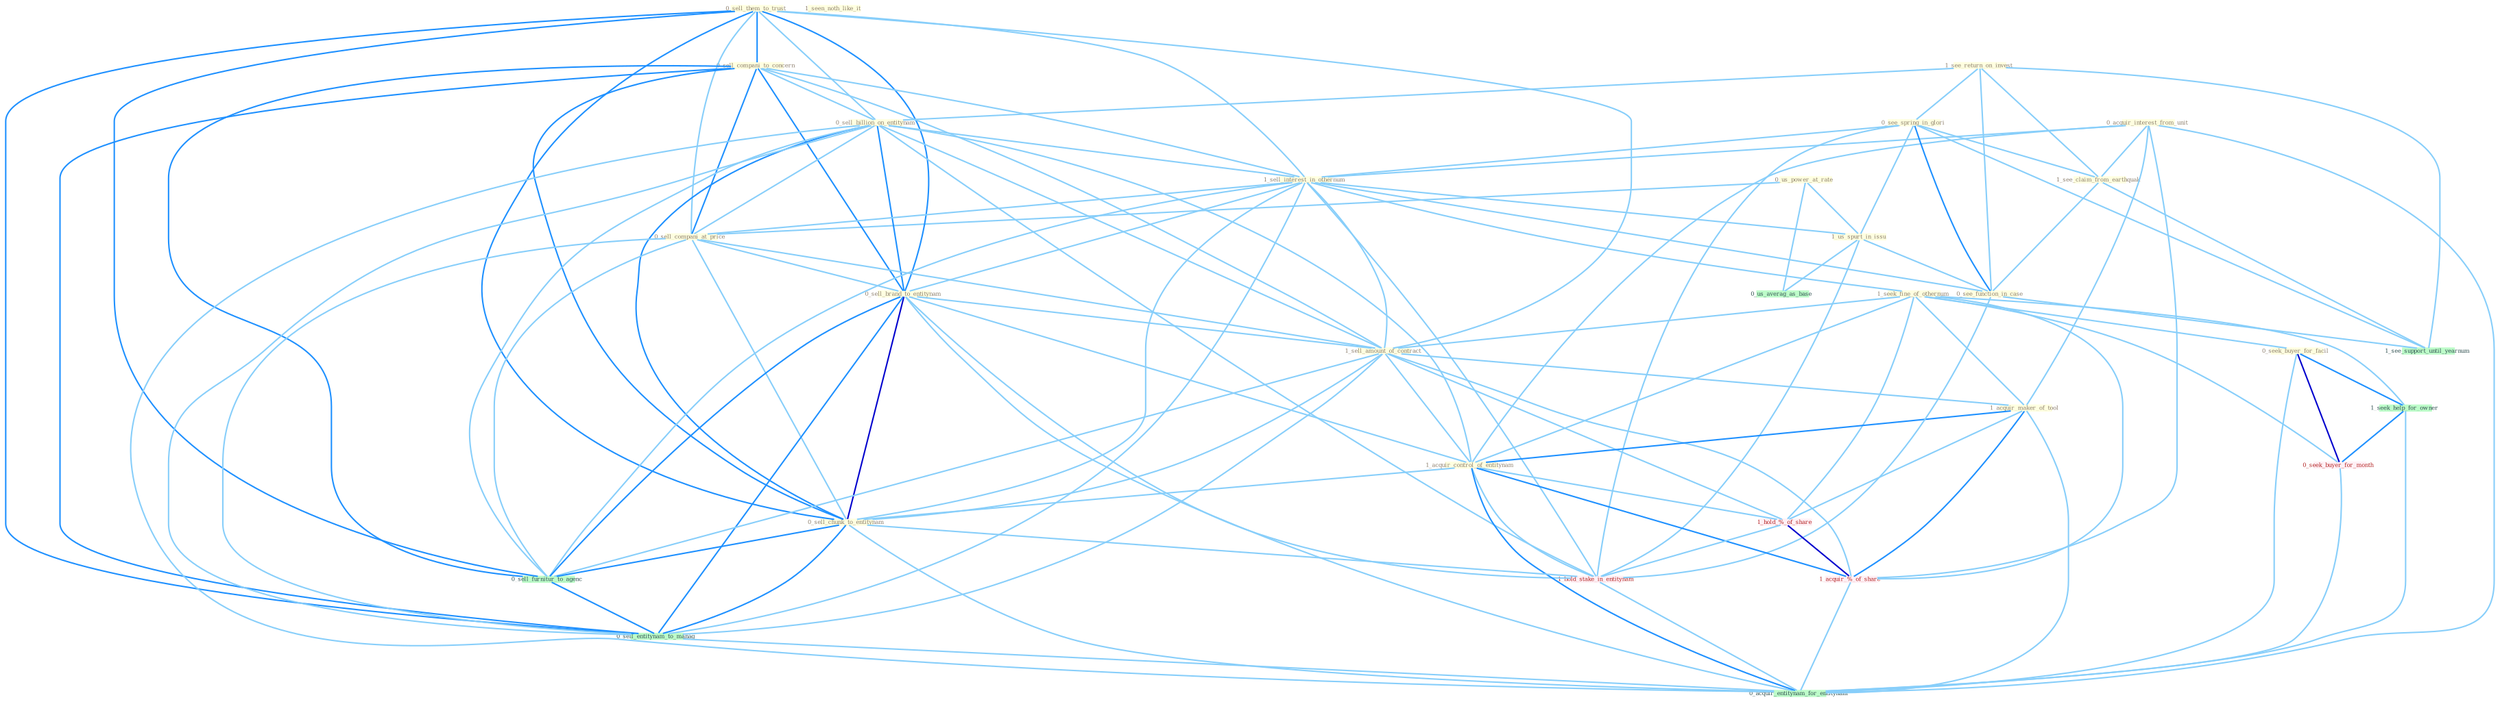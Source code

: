 Graph G{ 
    node
    [shape=polygon,style=filled,width=.5,height=.06,color="#BDFCC9",fixedsize=true,fontsize=4,
    fontcolor="#2f4f4f"];
    {node
    [color="#ffffe0", fontcolor="#8b7d6b"] "0_us_power_at_rate " "0_acquir_interest_from_unit " "0_sell_them_to_trust " "1_see_return_on_invest " "0_sell_compani_to_concern " "0_see_spring_in_glori " "0_sell_billion_on_entitynam " "1_sell_interest_in_othernum " "1_seek_fine_of_othernum " "1_us_spurt_in_issu " "0_seek_buyer_for_facil " "1_see_claim_from_earthquak " "0_sell_compani_at_price " "0_sell_brand_to_entitynam " "1_sell_amount_of_contract " "1_acquir_maker_of_tool " "0_see_function_in_case " "1_acquir_control_of_entitynam " "0_sell_chunk_to_entitynam " "1_seen_noth_like_it "}
{node [color="#fff0f5", fontcolor="#b22222"] "1_hold_%_of_share " "1_hold_stake_in_entitynam " "0_seek_buyer_for_month " "1_acquir_%_of_share "}
edge [color="#B0E2FF"];

	"0_us_power_at_rate " -- "1_us_spurt_in_issu " [w="1", color="#87cefa" ];
	"0_us_power_at_rate " -- "0_sell_compani_at_price " [w="1", color="#87cefa" ];
	"0_us_power_at_rate " -- "0_us_averag_as_base " [w="1", color="#87cefa" ];
	"0_acquir_interest_from_unit " -- "1_sell_interest_in_othernum " [w="1", color="#87cefa" ];
	"0_acquir_interest_from_unit " -- "1_see_claim_from_earthquak " [w="1", color="#87cefa" ];
	"0_acquir_interest_from_unit " -- "1_acquir_maker_of_tool " [w="1", color="#87cefa" ];
	"0_acquir_interest_from_unit " -- "1_acquir_control_of_entitynam " [w="1", color="#87cefa" ];
	"0_acquir_interest_from_unit " -- "1_acquir_%_of_share " [w="1", color="#87cefa" ];
	"0_acquir_interest_from_unit " -- "0_acquir_entitynam_for_entitynam " [w="1", color="#87cefa" ];
	"0_sell_them_to_trust " -- "0_sell_compani_to_concern " [w="2", color="#1e90ff" , len=0.8];
	"0_sell_them_to_trust " -- "0_sell_billion_on_entitynam " [w="1", color="#87cefa" ];
	"0_sell_them_to_trust " -- "1_sell_interest_in_othernum " [w="1", color="#87cefa" ];
	"0_sell_them_to_trust " -- "0_sell_compani_at_price " [w="1", color="#87cefa" ];
	"0_sell_them_to_trust " -- "0_sell_brand_to_entitynam " [w="2", color="#1e90ff" , len=0.8];
	"0_sell_them_to_trust " -- "1_sell_amount_of_contract " [w="1", color="#87cefa" ];
	"0_sell_them_to_trust " -- "0_sell_chunk_to_entitynam " [w="2", color="#1e90ff" , len=0.8];
	"0_sell_them_to_trust " -- "0_sell_furnitur_to_agenc " [w="2", color="#1e90ff" , len=0.8];
	"0_sell_them_to_trust " -- "0_sell_entitynam_to_manag " [w="2", color="#1e90ff" , len=0.8];
	"1_see_return_on_invest " -- "0_see_spring_in_glori " [w="1", color="#87cefa" ];
	"1_see_return_on_invest " -- "0_sell_billion_on_entitynam " [w="1", color="#87cefa" ];
	"1_see_return_on_invest " -- "1_see_claim_from_earthquak " [w="1", color="#87cefa" ];
	"1_see_return_on_invest " -- "0_see_function_in_case " [w="1", color="#87cefa" ];
	"1_see_return_on_invest " -- "1_see_support_until_yearnum " [w="1", color="#87cefa" ];
	"0_sell_compani_to_concern " -- "0_sell_billion_on_entitynam " [w="1", color="#87cefa" ];
	"0_sell_compani_to_concern " -- "1_sell_interest_in_othernum " [w="1", color="#87cefa" ];
	"0_sell_compani_to_concern " -- "0_sell_compani_at_price " [w="2", color="#1e90ff" , len=0.8];
	"0_sell_compani_to_concern " -- "0_sell_brand_to_entitynam " [w="2", color="#1e90ff" , len=0.8];
	"0_sell_compani_to_concern " -- "1_sell_amount_of_contract " [w="1", color="#87cefa" ];
	"0_sell_compani_to_concern " -- "0_sell_chunk_to_entitynam " [w="2", color="#1e90ff" , len=0.8];
	"0_sell_compani_to_concern " -- "0_sell_furnitur_to_agenc " [w="2", color="#1e90ff" , len=0.8];
	"0_sell_compani_to_concern " -- "0_sell_entitynam_to_manag " [w="2", color="#1e90ff" , len=0.8];
	"0_see_spring_in_glori " -- "1_sell_interest_in_othernum " [w="1", color="#87cefa" ];
	"0_see_spring_in_glori " -- "1_us_spurt_in_issu " [w="1", color="#87cefa" ];
	"0_see_spring_in_glori " -- "1_see_claim_from_earthquak " [w="1", color="#87cefa" ];
	"0_see_spring_in_glori " -- "0_see_function_in_case " [w="2", color="#1e90ff" , len=0.8];
	"0_see_spring_in_glori " -- "1_hold_stake_in_entitynam " [w="1", color="#87cefa" ];
	"0_see_spring_in_glori " -- "1_see_support_until_yearnum " [w="1", color="#87cefa" ];
	"0_sell_billion_on_entitynam " -- "1_sell_interest_in_othernum " [w="1", color="#87cefa" ];
	"0_sell_billion_on_entitynam " -- "0_sell_compani_at_price " [w="1", color="#87cefa" ];
	"0_sell_billion_on_entitynam " -- "0_sell_brand_to_entitynam " [w="2", color="#1e90ff" , len=0.8];
	"0_sell_billion_on_entitynam " -- "1_sell_amount_of_contract " [w="1", color="#87cefa" ];
	"0_sell_billion_on_entitynam " -- "1_acquir_control_of_entitynam " [w="1", color="#87cefa" ];
	"0_sell_billion_on_entitynam " -- "0_sell_chunk_to_entitynam " [w="2", color="#1e90ff" , len=0.8];
	"0_sell_billion_on_entitynam " -- "1_hold_stake_in_entitynam " [w="1", color="#87cefa" ];
	"0_sell_billion_on_entitynam " -- "0_sell_furnitur_to_agenc " [w="1", color="#87cefa" ];
	"0_sell_billion_on_entitynam " -- "0_sell_entitynam_to_manag " [w="1", color="#87cefa" ];
	"0_sell_billion_on_entitynam " -- "0_acquir_entitynam_for_entitynam " [w="1", color="#87cefa" ];
	"1_sell_interest_in_othernum " -- "1_seek_fine_of_othernum " [w="1", color="#87cefa" ];
	"1_sell_interest_in_othernum " -- "1_us_spurt_in_issu " [w="1", color="#87cefa" ];
	"1_sell_interest_in_othernum " -- "0_sell_compani_at_price " [w="1", color="#87cefa" ];
	"1_sell_interest_in_othernum " -- "0_sell_brand_to_entitynam " [w="1", color="#87cefa" ];
	"1_sell_interest_in_othernum " -- "1_sell_amount_of_contract " [w="1", color="#87cefa" ];
	"1_sell_interest_in_othernum " -- "0_see_function_in_case " [w="1", color="#87cefa" ];
	"1_sell_interest_in_othernum " -- "0_sell_chunk_to_entitynam " [w="1", color="#87cefa" ];
	"1_sell_interest_in_othernum " -- "1_hold_stake_in_entitynam " [w="1", color="#87cefa" ];
	"1_sell_interest_in_othernum " -- "0_sell_furnitur_to_agenc " [w="1", color="#87cefa" ];
	"1_sell_interest_in_othernum " -- "0_sell_entitynam_to_manag " [w="1", color="#87cefa" ];
	"1_seek_fine_of_othernum " -- "0_seek_buyer_for_facil " [w="1", color="#87cefa" ];
	"1_seek_fine_of_othernum " -- "1_sell_amount_of_contract " [w="1", color="#87cefa" ];
	"1_seek_fine_of_othernum " -- "1_acquir_maker_of_tool " [w="1", color="#87cefa" ];
	"1_seek_fine_of_othernum " -- "1_acquir_control_of_entitynam " [w="1", color="#87cefa" ];
	"1_seek_fine_of_othernum " -- "1_hold_%_of_share " [w="1", color="#87cefa" ];
	"1_seek_fine_of_othernum " -- "1_seek_help_for_owner " [w="1", color="#87cefa" ];
	"1_seek_fine_of_othernum " -- "0_seek_buyer_for_month " [w="1", color="#87cefa" ];
	"1_seek_fine_of_othernum " -- "1_acquir_%_of_share " [w="1", color="#87cefa" ];
	"1_us_spurt_in_issu " -- "0_see_function_in_case " [w="1", color="#87cefa" ];
	"1_us_spurt_in_issu " -- "1_hold_stake_in_entitynam " [w="1", color="#87cefa" ];
	"1_us_spurt_in_issu " -- "0_us_averag_as_base " [w="1", color="#87cefa" ];
	"0_seek_buyer_for_facil " -- "1_seek_help_for_owner " [w="2", color="#1e90ff" , len=0.8];
	"0_seek_buyer_for_facil " -- "0_seek_buyer_for_month " [w="3", color="#0000cd" , len=0.6];
	"0_seek_buyer_for_facil " -- "0_acquir_entitynam_for_entitynam " [w="1", color="#87cefa" ];
	"1_see_claim_from_earthquak " -- "0_see_function_in_case " [w="1", color="#87cefa" ];
	"1_see_claim_from_earthquak " -- "1_see_support_until_yearnum " [w="1", color="#87cefa" ];
	"0_sell_compani_at_price " -- "0_sell_brand_to_entitynam " [w="1", color="#87cefa" ];
	"0_sell_compani_at_price " -- "1_sell_amount_of_contract " [w="1", color="#87cefa" ];
	"0_sell_compani_at_price " -- "0_sell_chunk_to_entitynam " [w="1", color="#87cefa" ];
	"0_sell_compani_at_price " -- "0_sell_furnitur_to_agenc " [w="1", color="#87cefa" ];
	"0_sell_compani_at_price " -- "0_sell_entitynam_to_manag " [w="1", color="#87cefa" ];
	"0_sell_brand_to_entitynam " -- "1_sell_amount_of_contract " [w="1", color="#87cefa" ];
	"0_sell_brand_to_entitynam " -- "1_acquir_control_of_entitynam " [w="1", color="#87cefa" ];
	"0_sell_brand_to_entitynam " -- "0_sell_chunk_to_entitynam " [w="3", color="#0000cd" , len=0.6];
	"0_sell_brand_to_entitynam " -- "1_hold_stake_in_entitynam " [w="1", color="#87cefa" ];
	"0_sell_brand_to_entitynam " -- "0_sell_furnitur_to_agenc " [w="2", color="#1e90ff" , len=0.8];
	"0_sell_brand_to_entitynam " -- "0_sell_entitynam_to_manag " [w="2", color="#1e90ff" , len=0.8];
	"0_sell_brand_to_entitynam " -- "0_acquir_entitynam_for_entitynam " [w="1", color="#87cefa" ];
	"1_sell_amount_of_contract " -- "1_acquir_maker_of_tool " [w="1", color="#87cefa" ];
	"1_sell_amount_of_contract " -- "1_acquir_control_of_entitynam " [w="1", color="#87cefa" ];
	"1_sell_amount_of_contract " -- "0_sell_chunk_to_entitynam " [w="1", color="#87cefa" ];
	"1_sell_amount_of_contract " -- "1_hold_%_of_share " [w="1", color="#87cefa" ];
	"1_sell_amount_of_contract " -- "1_acquir_%_of_share " [w="1", color="#87cefa" ];
	"1_sell_amount_of_contract " -- "0_sell_furnitur_to_agenc " [w="1", color="#87cefa" ];
	"1_sell_amount_of_contract " -- "0_sell_entitynam_to_manag " [w="1", color="#87cefa" ];
	"1_acquir_maker_of_tool " -- "1_acquir_control_of_entitynam " [w="2", color="#1e90ff" , len=0.8];
	"1_acquir_maker_of_tool " -- "1_hold_%_of_share " [w="1", color="#87cefa" ];
	"1_acquir_maker_of_tool " -- "1_acquir_%_of_share " [w="2", color="#1e90ff" , len=0.8];
	"1_acquir_maker_of_tool " -- "0_acquir_entitynam_for_entitynam " [w="1", color="#87cefa" ];
	"0_see_function_in_case " -- "1_hold_stake_in_entitynam " [w="1", color="#87cefa" ];
	"0_see_function_in_case " -- "1_see_support_until_yearnum " [w="1", color="#87cefa" ];
	"1_acquir_control_of_entitynam " -- "0_sell_chunk_to_entitynam " [w="1", color="#87cefa" ];
	"1_acquir_control_of_entitynam " -- "1_hold_%_of_share " [w="1", color="#87cefa" ];
	"1_acquir_control_of_entitynam " -- "1_hold_stake_in_entitynam " [w="1", color="#87cefa" ];
	"1_acquir_control_of_entitynam " -- "1_acquir_%_of_share " [w="2", color="#1e90ff" , len=0.8];
	"1_acquir_control_of_entitynam " -- "0_acquir_entitynam_for_entitynam " [w="2", color="#1e90ff" , len=0.8];
	"0_sell_chunk_to_entitynam " -- "1_hold_stake_in_entitynam " [w="1", color="#87cefa" ];
	"0_sell_chunk_to_entitynam " -- "0_sell_furnitur_to_agenc " [w="2", color="#1e90ff" , len=0.8];
	"0_sell_chunk_to_entitynam " -- "0_sell_entitynam_to_manag " [w="2", color="#1e90ff" , len=0.8];
	"0_sell_chunk_to_entitynam " -- "0_acquir_entitynam_for_entitynam " [w="1", color="#87cefa" ];
	"1_hold_%_of_share " -- "1_hold_stake_in_entitynam " [w="1", color="#87cefa" ];
	"1_hold_%_of_share " -- "1_acquir_%_of_share " [w="3", color="#0000cd" , len=0.6];
	"1_hold_stake_in_entitynam " -- "0_acquir_entitynam_for_entitynam " [w="1", color="#87cefa" ];
	"1_seek_help_for_owner " -- "0_seek_buyer_for_month " [w="2", color="#1e90ff" , len=0.8];
	"1_seek_help_for_owner " -- "0_acquir_entitynam_for_entitynam " [w="1", color="#87cefa" ];
	"0_seek_buyer_for_month " -- "0_acquir_entitynam_for_entitynam " [w="1", color="#87cefa" ];
	"1_acquir_%_of_share " -- "0_acquir_entitynam_for_entitynam " [w="1", color="#87cefa" ];
	"0_sell_furnitur_to_agenc " -- "0_sell_entitynam_to_manag " [w="2", color="#1e90ff" , len=0.8];
	"0_sell_entitynam_to_manag " -- "0_acquir_entitynam_for_entitynam " [w="1", color="#87cefa" ];
}